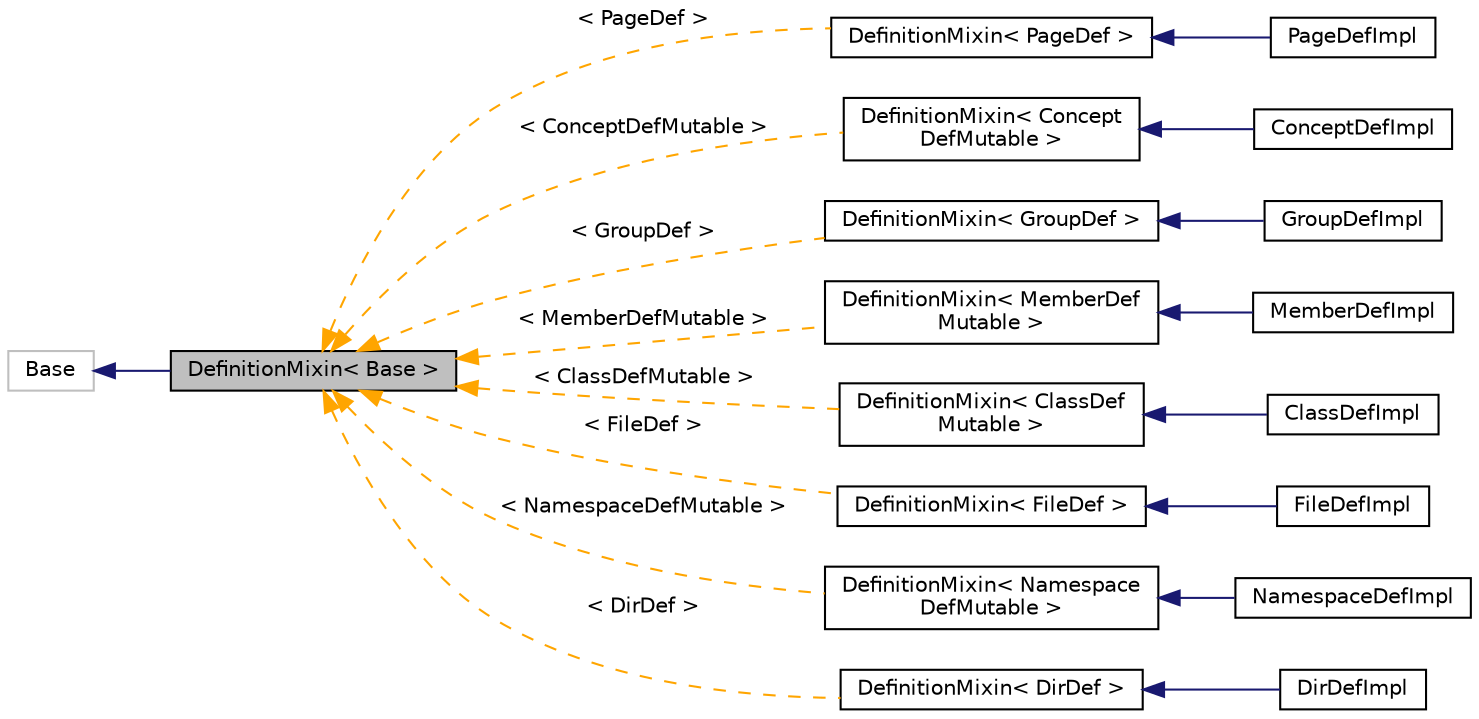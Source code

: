 digraph "DefinitionMixin&lt; Base &gt;"
{
 // INTERACTIVE_SVG=YES
 // LATEX_PDF_SIZE
  edge [fontname="Helvetica",fontsize="10",labelfontname="Helvetica",labelfontsize="10"];
  node [fontname="Helvetica",fontsize="10",shape=record];
  rankdir="LR";
  Node1 [label="DefinitionMixin\< Base \>",height=0.2,width=0.4,color="black", fillcolor="grey75", style="filled", fontcolor="black",tooltip=" "];
  Node2 -> Node1 [dir="back",color="midnightblue",fontsize="10",style="solid",fontname="Helvetica"];
  Node2 [label="Base",height=0.2,width=0.4,color="grey75", fillcolor="white", style="filled",tooltip=" "];
  Node1 -> Node3 [dir="back",color="orange",fontsize="10",style="dashed",label=" \< PageDef \>" ,fontname="Helvetica"];
  Node3 [label="DefinitionMixin\< PageDef \>",height=0.2,width=0.4,color="black", fillcolor="white", style="filled",URL="$dd/d10/class_definition_mixin.html",tooltip=" "];
  Node3 -> Node4 [dir="back",color="midnightblue",fontsize="10",style="solid",fontname="Helvetica"];
  Node4 [label="PageDefImpl",height=0.2,width=0.4,color="black", fillcolor="white", style="filled",URL="$dd/de8/class_page_def_impl.html",tooltip=" "];
  Node1 -> Node5 [dir="back",color="orange",fontsize="10",style="dashed",label=" \< ConceptDefMutable \>" ,fontname="Helvetica"];
  Node5 [label="DefinitionMixin\< Concept\lDefMutable \>",height=0.2,width=0.4,color="black", fillcolor="white", style="filled",URL="$dd/d10/class_definition_mixin.html",tooltip=" "];
  Node5 -> Node6 [dir="back",color="midnightblue",fontsize="10",style="solid",fontname="Helvetica"];
  Node6 [label="ConceptDefImpl",height=0.2,width=0.4,color="black", fillcolor="white", style="filled",URL="$d8/d72/class_concept_def_impl.html",tooltip=" "];
  Node1 -> Node7 [dir="back",color="orange",fontsize="10",style="dashed",label=" \< GroupDef \>" ,fontname="Helvetica"];
  Node7 [label="DefinitionMixin\< GroupDef \>",height=0.2,width=0.4,color="black", fillcolor="white", style="filled",URL="$dd/d10/class_definition_mixin.html",tooltip=" "];
  Node7 -> Node8 [dir="back",color="midnightblue",fontsize="10",style="solid",fontname="Helvetica"];
  Node8 [label="GroupDefImpl",height=0.2,width=0.4,color="black", fillcolor="white", style="filled",URL="$db/d22/class_group_def_impl.html",tooltip=" "];
  Node1 -> Node9 [dir="back",color="orange",fontsize="10",style="dashed",label=" \< MemberDefMutable \>" ,fontname="Helvetica"];
  Node9 [label="DefinitionMixin\< MemberDef\lMutable \>",height=0.2,width=0.4,color="black", fillcolor="white", style="filled",URL="$dd/d10/class_definition_mixin.html",tooltip=" "];
  Node9 -> Node10 [dir="back",color="midnightblue",fontsize="10",style="solid",fontname="Helvetica"];
  Node10 [label="MemberDefImpl",height=0.2,width=0.4,color="black", fillcolor="white", style="filled",URL="$d7/d7e/class_member_def_impl.html",tooltip=" "];
  Node1 -> Node11 [dir="back",color="orange",fontsize="10",style="dashed",label=" \< ClassDefMutable \>" ,fontname="Helvetica"];
  Node11 [label="DefinitionMixin\< ClassDef\lMutable \>",height=0.2,width=0.4,color="black", fillcolor="white", style="filled",URL="$dd/d10/class_definition_mixin.html",tooltip=" "];
  Node11 -> Node12 [dir="back",color="midnightblue",fontsize="10",style="solid",fontname="Helvetica"];
  Node12 [label="ClassDefImpl",height=0.2,width=0.4,color="black", fillcolor="white", style="filled",URL="$d1/d25/class_class_def_impl.html",tooltip="Implementation of the ClassDef interface"];
  Node1 -> Node13 [dir="back",color="orange",fontsize="10",style="dashed",label=" \< FileDef \>" ,fontname="Helvetica"];
  Node13 [label="DefinitionMixin\< FileDef \>",height=0.2,width=0.4,color="black", fillcolor="white", style="filled",URL="$dd/d10/class_definition_mixin.html",tooltip=" "];
  Node13 -> Node14 [dir="back",color="midnightblue",fontsize="10",style="solid",fontname="Helvetica"];
  Node14 [label="FileDefImpl",height=0.2,width=0.4,color="black", fillcolor="white", style="filled",URL="$d5/d14/class_file_def_impl.html",tooltip=" "];
  Node1 -> Node15 [dir="back",color="orange",fontsize="10",style="dashed",label=" \< NamespaceDefMutable \>" ,fontname="Helvetica"];
  Node15 [label="DefinitionMixin\< Namespace\lDefMutable \>",height=0.2,width=0.4,color="black", fillcolor="white", style="filled",URL="$dd/d10/class_definition_mixin.html",tooltip=" "];
  Node15 -> Node16 [dir="back",color="midnightblue",fontsize="10",style="solid",fontname="Helvetica"];
  Node16 [label="NamespaceDefImpl",height=0.2,width=0.4,color="black", fillcolor="white", style="filled",URL="$d5/dfa/class_namespace_def_impl.html",tooltip=" "];
  Node1 -> Node17 [dir="back",color="orange",fontsize="10",style="dashed",label=" \< DirDef \>" ,fontname="Helvetica"];
  Node17 [label="DefinitionMixin\< DirDef \>",height=0.2,width=0.4,color="black", fillcolor="white", style="filled",URL="$dd/d10/class_definition_mixin.html",tooltip=" "];
  Node17 -> Node18 [dir="back",color="midnightblue",fontsize="10",style="solid",fontname="Helvetica"];
  Node18 [label="DirDefImpl",height=0.2,width=0.4,color="black", fillcolor="white", style="filled",URL="$d8/db7/class_dir_def_impl.html",tooltip=" "];
}
